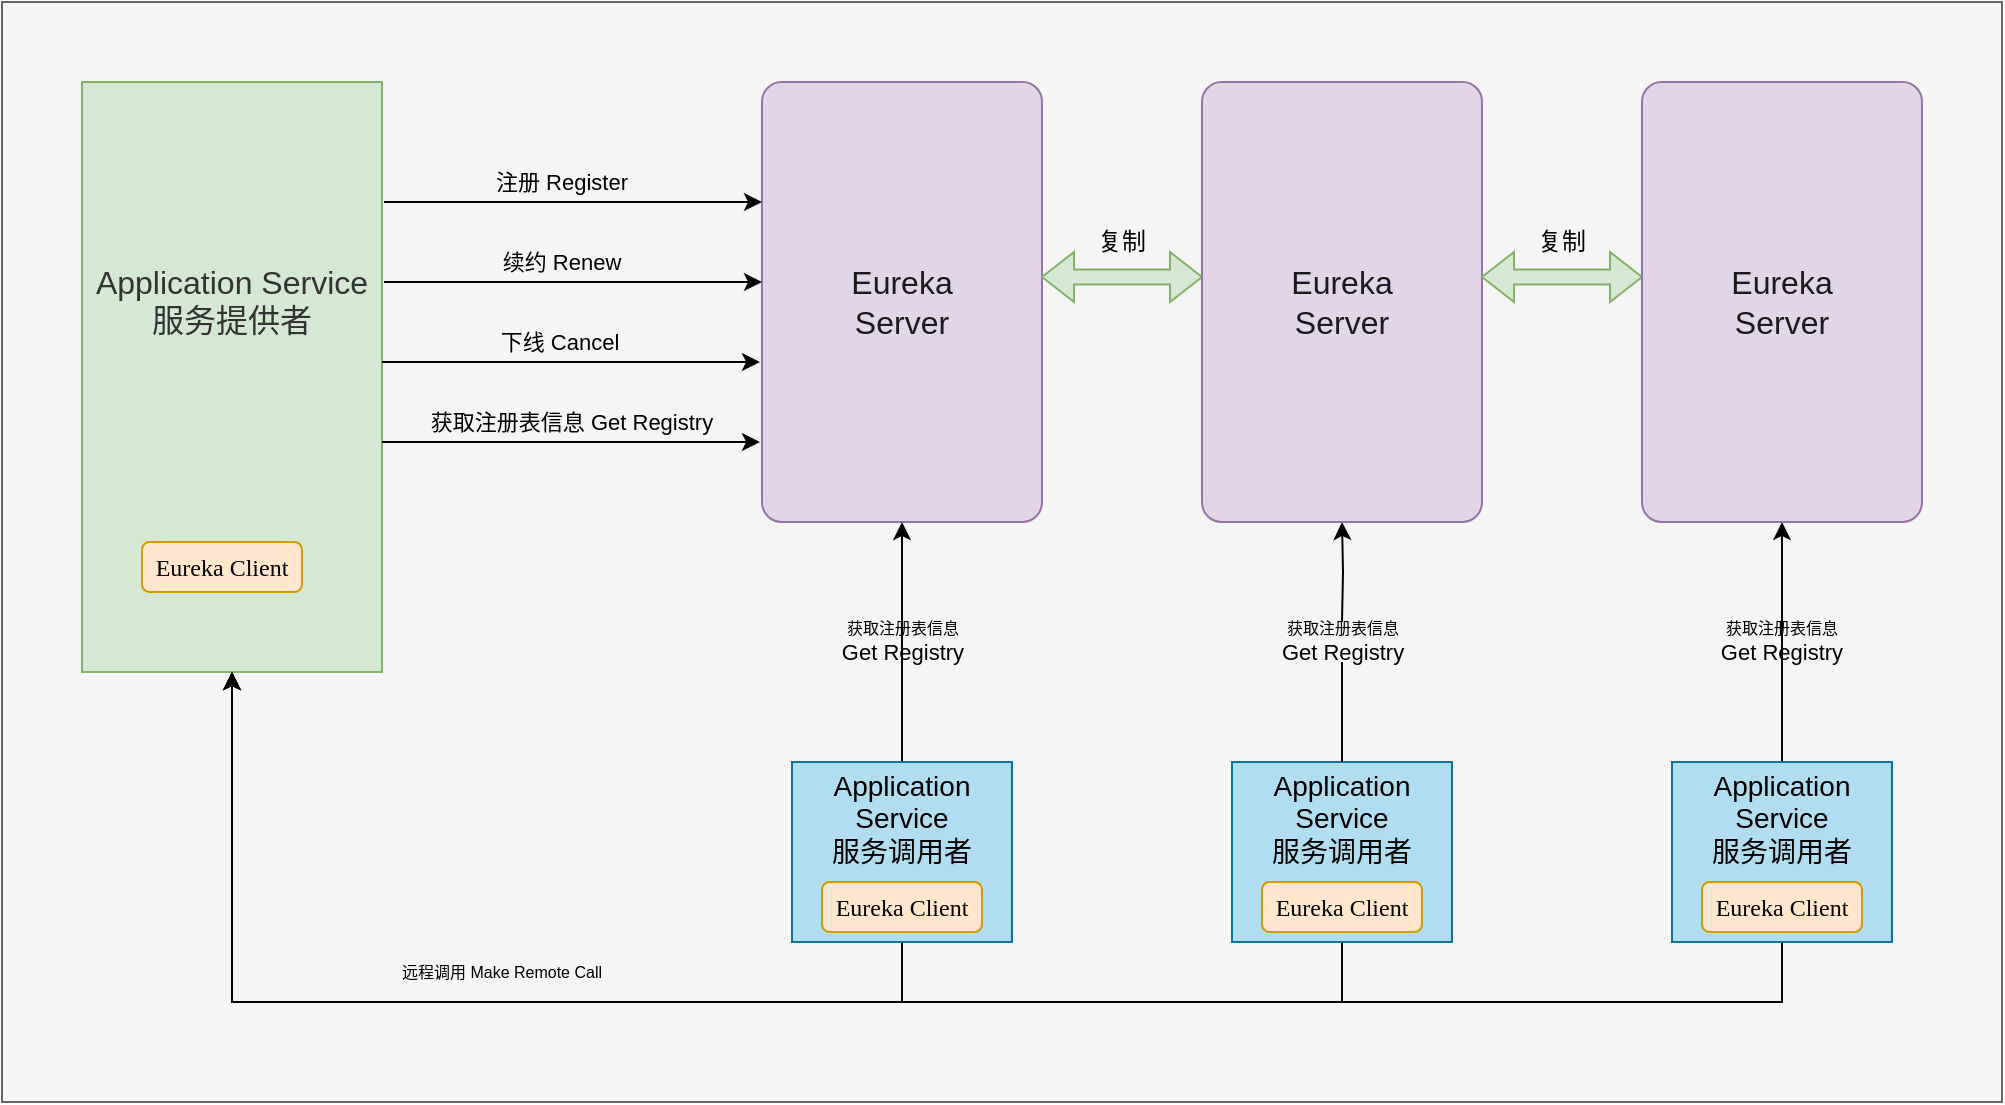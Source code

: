 <mxfile version="15.0.6" type="device"><diagram id="VwTLZnrHUsqbS3L54SlE" name="Page-1"><mxGraphModel dx="2006" dy="611" grid="1" gridSize="10" guides="1" tooltips="1" connect="1" arrows="1" fold="1" page="1" pageScale="1" pageWidth="827" pageHeight="1169" math="0" shadow="0"><root><mxCell id="0"/><mxCell id="1" parent="0"/><mxCell id="QgUhaG4UJAyXvGft5BLn-82" value="" style="rounded=0;whiteSpace=wrap;html=1;fontSize=8;fillColor=#f5f5f5;strokeColor=#666666;fontColor=#333333;" vertex="1" parent="1"><mxGeometry x="-100" y="90" width="1000" height="550" as="geometry"/></mxCell><mxCell id="QgUhaG4UJAyXvGft5BLn-2" value="&lt;font style=&quot;font-size: 16px&quot; color=&quot;#1a1a1a&quot;&gt;Eureka&lt;br&gt;Server&lt;/font&gt;" style="rounded=1;whiteSpace=wrap;html=1;arcSize=7;fillColor=#e1d5e7;strokeColor=#9673a6;" vertex="1" parent="1"><mxGeometry x="280" y="130" width="140" height="220" as="geometry"/></mxCell><mxCell id="QgUhaG4UJAyXvGft5BLn-14" value="&lt;font style=&quot;font-size: 12px&quot;&gt;复制&lt;/font&gt;" style="text;html=1;strokeColor=none;fillColor=none;align=center;verticalAlign=middle;whiteSpace=wrap;rounded=0;" vertex="1" parent="1"><mxGeometry x="440" y="200" width="40" height="20" as="geometry"/></mxCell><mxCell id="QgUhaG4UJAyXvGft5BLn-18" value="" style="shape=doubleArrow;whiteSpace=wrap;html=1;fillColor=#d5e8d4;strokeColor=#82b366;" vertex="1" parent="1"><mxGeometry x="420" y="215" width="80" height="25" as="geometry"/></mxCell><mxCell id="QgUhaG4UJAyXvGft5BLn-21" value="&lt;font style=&quot;font-size: 16px&quot;&gt;&lt;font color=&quot;#333333&quot;&gt;Application Service&lt;br&gt;服务提供者&lt;br&gt;&lt;br&gt;&lt;br&gt;&lt;br&gt;&lt;/font&gt;&lt;br&gt;&lt;/font&gt;" style="rounded=0;whiteSpace=wrap;html=1;strokeColor=#82b366;fillColor=#d5e8d4;" vertex="1" parent="1"><mxGeometry x="-60" y="130" width="150" height="295" as="geometry"/></mxCell><mxCell id="QgUhaG4UJAyXvGft5BLn-61" style="edgeStyle=orthogonalEdgeStyle;rounded=0;orthogonalLoop=1;jettySize=auto;html=1;exitX=0.5;exitY=0;exitDx=0;exitDy=0;entryX=0.5;entryY=1;entryDx=0;entryDy=0;fontSize=8;" edge="1" parent="1" source="QgUhaG4UJAyXvGft5BLn-22" target="QgUhaG4UJAyXvGft5BLn-21"><mxGeometry relative="1" as="geometry"><Array as="points"><mxPoint x="350" y="590"/><mxPoint x="15" y="590"/></Array></mxGeometry></mxCell><mxCell id="QgUhaG4UJAyXvGft5BLn-70" style="edgeStyle=orthogonalEdgeStyle;rounded=0;orthogonalLoop=1;jettySize=auto;html=1;exitX=0.5;exitY=0;exitDx=0;exitDy=0;entryX=0.5;entryY=1;entryDx=0;entryDy=0;fontSize=8;" edge="1" parent="1" source="QgUhaG4UJAyXvGft5BLn-22" target="QgUhaG4UJAyXvGft5BLn-2"><mxGeometry relative="1" as="geometry"/></mxCell><mxCell id="QgUhaG4UJAyXvGft5BLn-22" value="&lt;font style=&quot;font-size: 14px&quot;&gt;Application Service&lt;br&gt;服务调用者&lt;br&gt;&lt;br&gt;&lt;br&gt;&lt;/font&gt;" style="rounded=0;whiteSpace=wrap;html=1;fillColor=#b1ddf0;strokeColor=#10739e;" vertex="1" parent="1"><mxGeometry x="295" y="470" width="110" height="90" as="geometry"/></mxCell><mxCell id="QgUhaG4UJAyXvGft5BLn-23" value="&lt;span&gt;&lt;font face=&quot;Times New Roman&quot;&gt;Eureka Client&lt;/font&gt;&lt;/span&gt;" style="rounded=1;whiteSpace=wrap;html=1;fillColor=#ffe6cc;strokeColor=#d79b00;" vertex="1" parent="1"><mxGeometry x="-30" y="360" width="80" height="25" as="geometry"/></mxCell><mxCell id="QgUhaG4UJAyXvGft5BLn-25" value="&lt;span&gt;&lt;font face=&quot;Times New Roman&quot;&gt;Eureka Client&lt;/font&gt;&lt;/span&gt;" style="rounded=1;whiteSpace=wrap;html=1;fillColor=#ffe6cc;strokeColor=#d79b00;" vertex="1" parent="1"><mxGeometry x="310" y="530" width="80" height="25" as="geometry"/></mxCell><mxCell id="QgUhaG4UJAyXvGft5BLn-60" style="edgeStyle=orthogonalEdgeStyle;rounded=0;orthogonalLoop=1;jettySize=auto;html=1;exitX=0.5;exitY=0;exitDx=0;exitDy=0;entryX=0.5;entryY=1;entryDx=0;entryDy=0;fontSize=8;" edge="1" parent="1" source="QgUhaG4UJAyXvGft5BLn-26" target="QgUhaG4UJAyXvGft5BLn-21"><mxGeometry relative="1" as="geometry"><Array as="points"><mxPoint x="570" y="590"/><mxPoint x="15" y="590"/></Array></mxGeometry></mxCell><mxCell id="QgUhaG4UJAyXvGft5BLn-71" style="edgeStyle=orthogonalEdgeStyle;rounded=0;orthogonalLoop=1;jettySize=auto;html=1;exitX=0.5;exitY=0;exitDx=0;exitDy=0;fontSize=8;startArrow=none;" edge="1" parent="1" target="QgUhaG4UJAyXvGft5BLn-62"><mxGeometry relative="1" as="geometry"><mxPoint x="570" y="400" as="sourcePoint"/></mxGeometry></mxCell><mxCell id="QgUhaG4UJAyXvGft5BLn-26" value="&lt;font style=&quot;font-size: 14px&quot;&gt;Application Service&lt;br&gt;服务调用者&lt;br&gt;&lt;br&gt;&lt;br&gt;&lt;/font&gt;" style="rounded=0;whiteSpace=wrap;html=1;fillColor=#b1ddf0;strokeColor=#10739e;" vertex="1" parent="1"><mxGeometry x="515" y="470" width="110" height="90" as="geometry"/></mxCell><mxCell id="QgUhaG4UJAyXvGft5BLn-27" value="&lt;span&gt;&lt;font face=&quot;Times New Roman&quot;&gt;Eureka Client&lt;/font&gt;&lt;/span&gt;" style="rounded=1;whiteSpace=wrap;html=1;fillColor=#ffe6cc;strokeColor=#d79b00;" vertex="1" parent="1"><mxGeometry x="530" y="530" width="80" height="25" as="geometry"/></mxCell><mxCell id="QgUhaG4UJAyXvGft5BLn-59" style="edgeStyle=orthogonalEdgeStyle;rounded=0;orthogonalLoop=1;jettySize=auto;html=1;fontSize=8;" edge="1" parent="1" source="QgUhaG4UJAyXvGft5BLn-28" target="QgUhaG4UJAyXvGft5BLn-21"><mxGeometry relative="1" as="geometry"><Array as="points"><mxPoint x="790" y="590"/><mxPoint x="15" y="590"/></Array></mxGeometry></mxCell><mxCell id="QgUhaG4UJAyXvGft5BLn-72" style="edgeStyle=orthogonalEdgeStyle;rounded=0;orthogonalLoop=1;jettySize=auto;html=1;exitX=0.5;exitY=0;exitDx=0;exitDy=0;entryX=0.5;entryY=1;entryDx=0;entryDy=0;fontSize=8;" edge="1" parent="1" source="QgUhaG4UJAyXvGft5BLn-28" target="QgUhaG4UJAyXvGft5BLn-65"><mxGeometry relative="1" as="geometry"/></mxCell><mxCell id="QgUhaG4UJAyXvGft5BLn-28" value="&lt;font style=&quot;font-size: 14px&quot;&gt;Application Service&lt;br&gt;服务调用者&lt;br&gt;&lt;br&gt;&lt;br&gt;&lt;/font&gt;" style="rounded=0;whiteSpace=wrap;html=1;fillColor=#b1ddf0;strokeColor=#10739e;" vertex="1" parent="1"><mxGeometry x="735" y="470" width="110" height="90" as="geometry"/></mxCell><mxCell id="QgUhaG4UJAyXvGft5BLn-29" value="&lt;span&gt;&lt;font face=&quot;Times New Roman&quot;&gt;Eureka Client&lt;/font&gt;&lt;/span&gt;" style="rounded=1;whiteSpace=wrap;html=1;fillColor=#ffe6cc;strokeColor=#d79b00;" vertex="1" parent="1"><mxGeometry x="750" y="530" width="80" height="25" as="geometry"/></mxCell><mxCell id="QgUhaG4UJAyXvGft5BLn-33" value="" style="endArrow=classic;html=1;" edge="1" parent="1"><mxGeometry width="50" height="50" relative="1" as="geometry"><mxPoint x="90" y="310" as="sourcePoint"/><mxPoint x="279" y="310" as="targetPoint"/><Array as="points"><mxPoint x="219" y="310"/><mxPoint x="269" y="310"/></Array></mxGeometry></mxCell><mxCell id="QgUhaG4UJAyXvGft5BLn-36" value="&lt;span style=&quot;font-size: 11px&quot;&gt;获取注册表信息 Get Registry&lt;/span&gt;" style="text;html=1;strokeColor=none;fillColor=none;align=center;verticalAlign=middle;whiteSpace=wrap;rounded=0;fontSize=8;" vertex="1" parent="1"><mxGeometry x="90" y="290" width="190" height="20" as="geometry"/></mxCell><mxCell id="QgUhaG4UJAyXvGft5BLn-47" value="" style="endArrow=classic;html=1;" edge="1" parent="1"><mxGeometry width="50" height="50" relative="1" as="geometry"><mxPoint x="91" y="190" as="sourcePoint"/><mxPoint x="280" y="190" as="targetPoint"/><Array as="points"><mxPoint x="220" y="190"/><mxPoint x="270" y="190"/></Array></mxGeometry></mxCell><mxCell id="QgUhaG4UJAyXvGft5BLn-48" value="&lt;font style=&quot;font-size: 11px&quot;&gt;注册 Register&lt;/font&gt;" style="text;html=1;strokeColor=none;fillColor=none;align=center;verticalAlign=middle;whiteSpace=wrap;rounded=0;fontSize=8;" vertex="1" parent="1"><mxGeometry x="140" y="170" width="80" height="20" as="geometry"/></mxCell><mxCell id="QgUhaG4UJAyXvGft5BLn-49" value="" style="endArrow=classic;html=1;" edge="1" parent="1"><mxGeometry width="50" height="50" relative="1" as="geometry"><mxPoint x="91" y="230" as="sourcePoint"/><mxPoint x="280" y="230" as="targetPoint"/><Array as="points"><mxPoint x="220" y="230"/><mxPoint x="270" y="230"/></Array></mxGeometry></mxCell><mxCell id="QgUhaG4UJAyXvGft5BLn-50" value="&lt;font style=&quot;font-size: 11px&quot;&gt;续约 Renew&lt;/font&gt;" style="text;html=1;strokeColor=none;fillColor=none;align=center;verticalAlign=middle;whiteSpace=wrap;rounded=0;fontSize=8;" vertex="1" parent="1"><mxGeometry x="140" y="210" width="80" height="20" as="geometry"/></mxCell><mxCell id="QgUhaG4UJAyXvGft5BLn-51" value="" style="endArrow=classic;html=1;" edge="1" parent="1"><mxGeometry width="50" height="50" relative="1" as="geometry"><mxPoint x="90" y="270" as="sourcePoint"/><mxPoint x="279" y="270" as="targetPoint"/><Array as="points"><mxPoint x="219" y="270"/><mxPoint x="269" y="270"/></Array></mxGeometry></mxCell><mxCell id="QgUhaG4UJAyXvGft5BLn-52" value="&lt;span style=&quot;font-size: 11px&quot;&gt;下线 Cancel&lt;/span&gt;" style="text;html=1;strokeColor=none;fillColor=none;align=center;verticalAlign=middle;whiteSpace=wrap;rounded=0;fontSize=8;" vertex="1" parent="1"><mxGeometry x="139" y="250" width="80" height="20" as="geometry"/></mxCell><mxCell id="QgUhaG4UJAyXvGft5BLn-62" value="&lt;span style=&quot;color: rgb(26 , 26 , 26) ; font-size: 16px&quot;&gt;Eureka&lt;/span&gt;&lt;br style=&quot;color: rgb(26 , 26 , 26) ; font-size: 16px&quot;&gt;&lt;span style=&quot;color: rgb(26 , 26 , 26) ; font-size: 16px&quot;&gt;Server&lt;/span&gt;&lt;font style=&quot;font-size: 16px&quot; color=&quot;#000099&quot;&gt;&lt;br&gt;&lt;/font&gt;" style="rounded=1;whiteSpace=wrap;html=1;arcSize=7;fillColor=#e1d5e7;strokeColor=#9673a6;" vertex="1" parent="1"><mxGeometry x="500" y="130" width="140" height="220" as="geometry"/></mxCell><mxCell id="QgUhaG4UJAyXvGft5BLn-63" value="&lt;font style=&quot;font-size: 12px&quot;&gt;复制&lt;/font&gt;" style="text;html=1;strokeColor=none;fillColor=none;align=center;verticalAlign=middle;whiteSpace=wrap;rounded=0;" vertex="1" parent="1"><mxGeometry x="660" y="200" width="40" height="20" as="geometry"/></mxCell><mxCell id="QgUhaG4UJAyXvGft5BLn-64" value="" style="shape=doubleArrow;whiteSpace=wrap;html=1;fillColor=#d5e8d4;strokeColor=#82b366;" vertex="1" parent="1"><mxGeometry x="640" y="215" width="80" height="25" as="geometry"/></mxCell><mxCell id="QgUhaG4UJAyXvGft5BLn-65" value="&lt;span style=&quot;color: rgb(26 , 26 , 26) ; font-size: 16px&quot;&gt;Eureka&lt;/span&gt;&lt;br style=&quot;color: rgb(26 , 26 , 26) ; font-size: 16px&quot;&gt;&lt;span style=&quot;color: rgb(26 , 26 , 26) ; font-size: 16px&quot;&gt;Server&lt;/span&gt;" style="rounded=1;whiteSpace=wrap;html=1;arcSize=7;fillColor=#e1d5e7;strokeColor=#9673a6;" vertex="1" parent="1"><mxGeometry x="720" y="130" width="140" height="220" as="geometry"/></mxCell><mxCell id="QgUhaG4UJAyXvGft5BLn-69" value="远程调用 Make Remote Call" style="text;html=1;strokeColor=none;fillColor=none;align=center;verticalAlign=middle;whiteSpace=wrap;rounded=0;fontSize=8;" vertex="1" parent="1"><mxGeometry x="50" y="565" width="200" height="20" as="geometry"/></mxCell><mxCell id="QgUhaG4UJAyXvGft5BLn-73" value="获取注册表信息&lt;br&gt;&lt;span style=&quot;font-size: 11px&quot;&gt;Get Registry&lt;/span&gt;" style="text;html=1;strokeColor=none;fillColor=none;align=center;verticalAlign=middle;whiteSpace=wrap;rounded=0;fontSize=8;" vertex="1" parent="1"><mxGeometry x="302.5" y="400" width="95" height="20" as="geometry"/></mxCell><mxCell id="QgUhaG4UJAyXvGft5BLn-76" value="" style="edgeStyle=orthogonalEdgeStyle;rounded=0;orthogonalLoop=1;jettySize=auto;html=1;exitX=0.5;exitY=0;exitDx=0;exitDy=0;fontSize=8;endArrow=none;" edge="1" parent="1" source="QgUhaG4UJAyXvGft5BLn-26"><mxGeometry relative="1" as="geometry"><mxPoint x="570" y="470" as="sourcePoint"/><mxPoint x="570" y="420" as="targetPoint"/></mxGeometry></mxCell><mxCell id="QgUhaG4UJAyXvGft5BLn-77" value="获取注册表信息&lt;br&gt;&lt;span style=&quot;font-size: 11px&quot;&gt;Get Registry&lt;/span&gt;" style="text;html=1;strokeColor=none;fillColor=none;align=center;verticalAlign=middle;whiteSpace=wrap;rounded=0;fontSize=8;" vertex="1" parent="1"><mxGeometry x="740" y="400" width="100" height="20" as="geometry"/></mxCell><mxCell id="QgUhaG4UJAyXvGft5BLn-81" value="&lt;span&gt;获取注册表信息&lt;/span&gt;&lt;br&gt;&lt;span style=&quot;font-size: 11px&quot;&gt;Get Registry&lt;/span&gt;" style="text;html=1;align=center;verticalAlign=middle;resizable=0;points=[];autosize=1;strokeColor=none;fillColor=none;fontSize=8;" vertex="1" parent="1"><mxGeometry x="520" y="395" width="100" height="30" as="geometry"/></mxCell></root></mxGraphModel></diagram></mxfile>